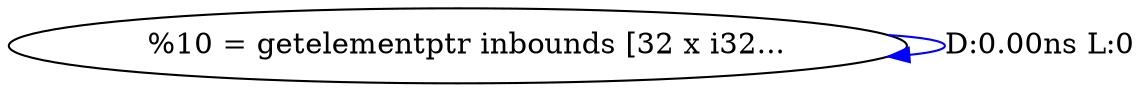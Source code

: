 digraph {
Node0x25f9310[label="  %10 = getelementptr inbounds [32 x i32..."];
Node0x25f9310 -> Node0x25f9310[label="D:0.00ns L:0",color=blue];
}
